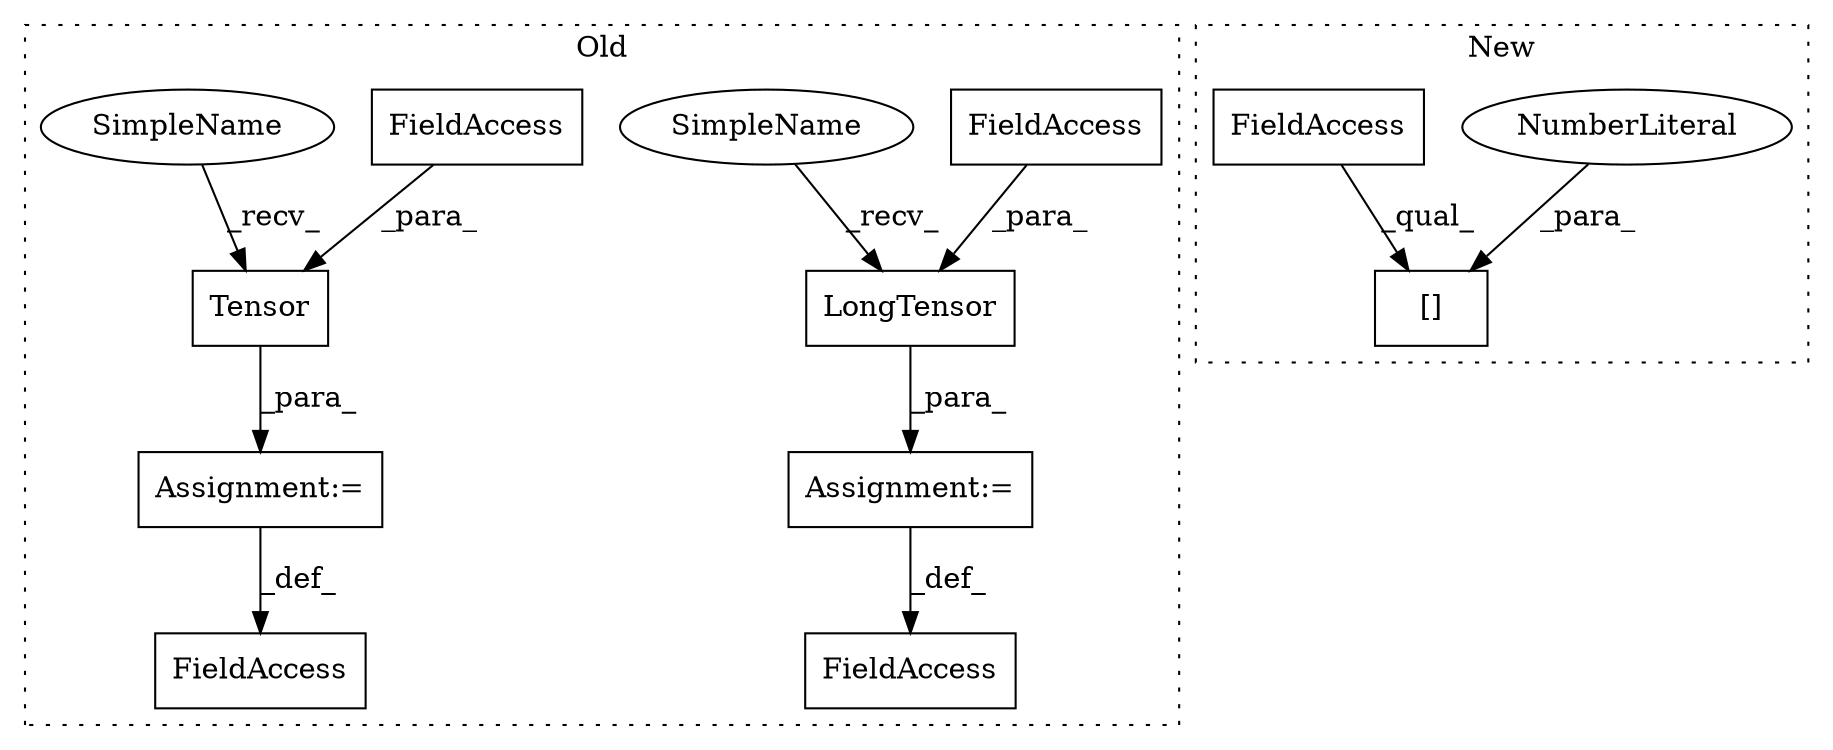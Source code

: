 digraph G {
subgraph cluster0 {
1 [label="Tensor" a="32" s="14891,14911" l="7,1" shape="box"];
3 [label="Assignment:=" a="7" s="14884" l="1" shape="box"];
4 [label="FieldAccess" a="22" s="14898" l="4" shape="box"];
6 [label="LongTensor" a="32" s="14967,14989" l="11,1" shape="box"];
7 [label="FieldAccess" a="22" s="14978" l="4" shape="box"];
8 [label="Assignment:=" a="7" s="14960" l="1" shape="box"];
9 [label="FieldAccess" a="22" s="14954" l="6" shape="box"];
10 [label="FieldAccess" a="22" s="14876" l="8" shape="box"];
12 [label="SimpleName" a="42" s="14961" l="5" shape="ellipse"];
13 [label="SimpleName" a="42" s="14885" l="5" shape="ellipse"];
label = "Old";
style="dotted";
}
subgraph cluster1 {
2 [label="[]" a="2" s="14848,14854" l="5,1" shape="box"];
5 [label="NumberLiteral" a="34" s="14853" l="1" shape="ellipse"];
11 [label="FieldAccess" a="22" s="14848" l="4" shape="box"];
label = "New";
style="dotted";
}
1 -> 3 [label="_para_"];
3 -> 10 [label="_def_"];
4 -> 1 [label="_para_"];
5 -> 2 [label="_para_"];
6 -> 8 [label="_para_"];
7 -> 6 [label="_para_"];
8 -> 9 [label="_def_"];
11 -> 2 [label="_qual_"];
12 -> 6 [label="_recv_"];
13 -> 1 [label="_recv_"];
}